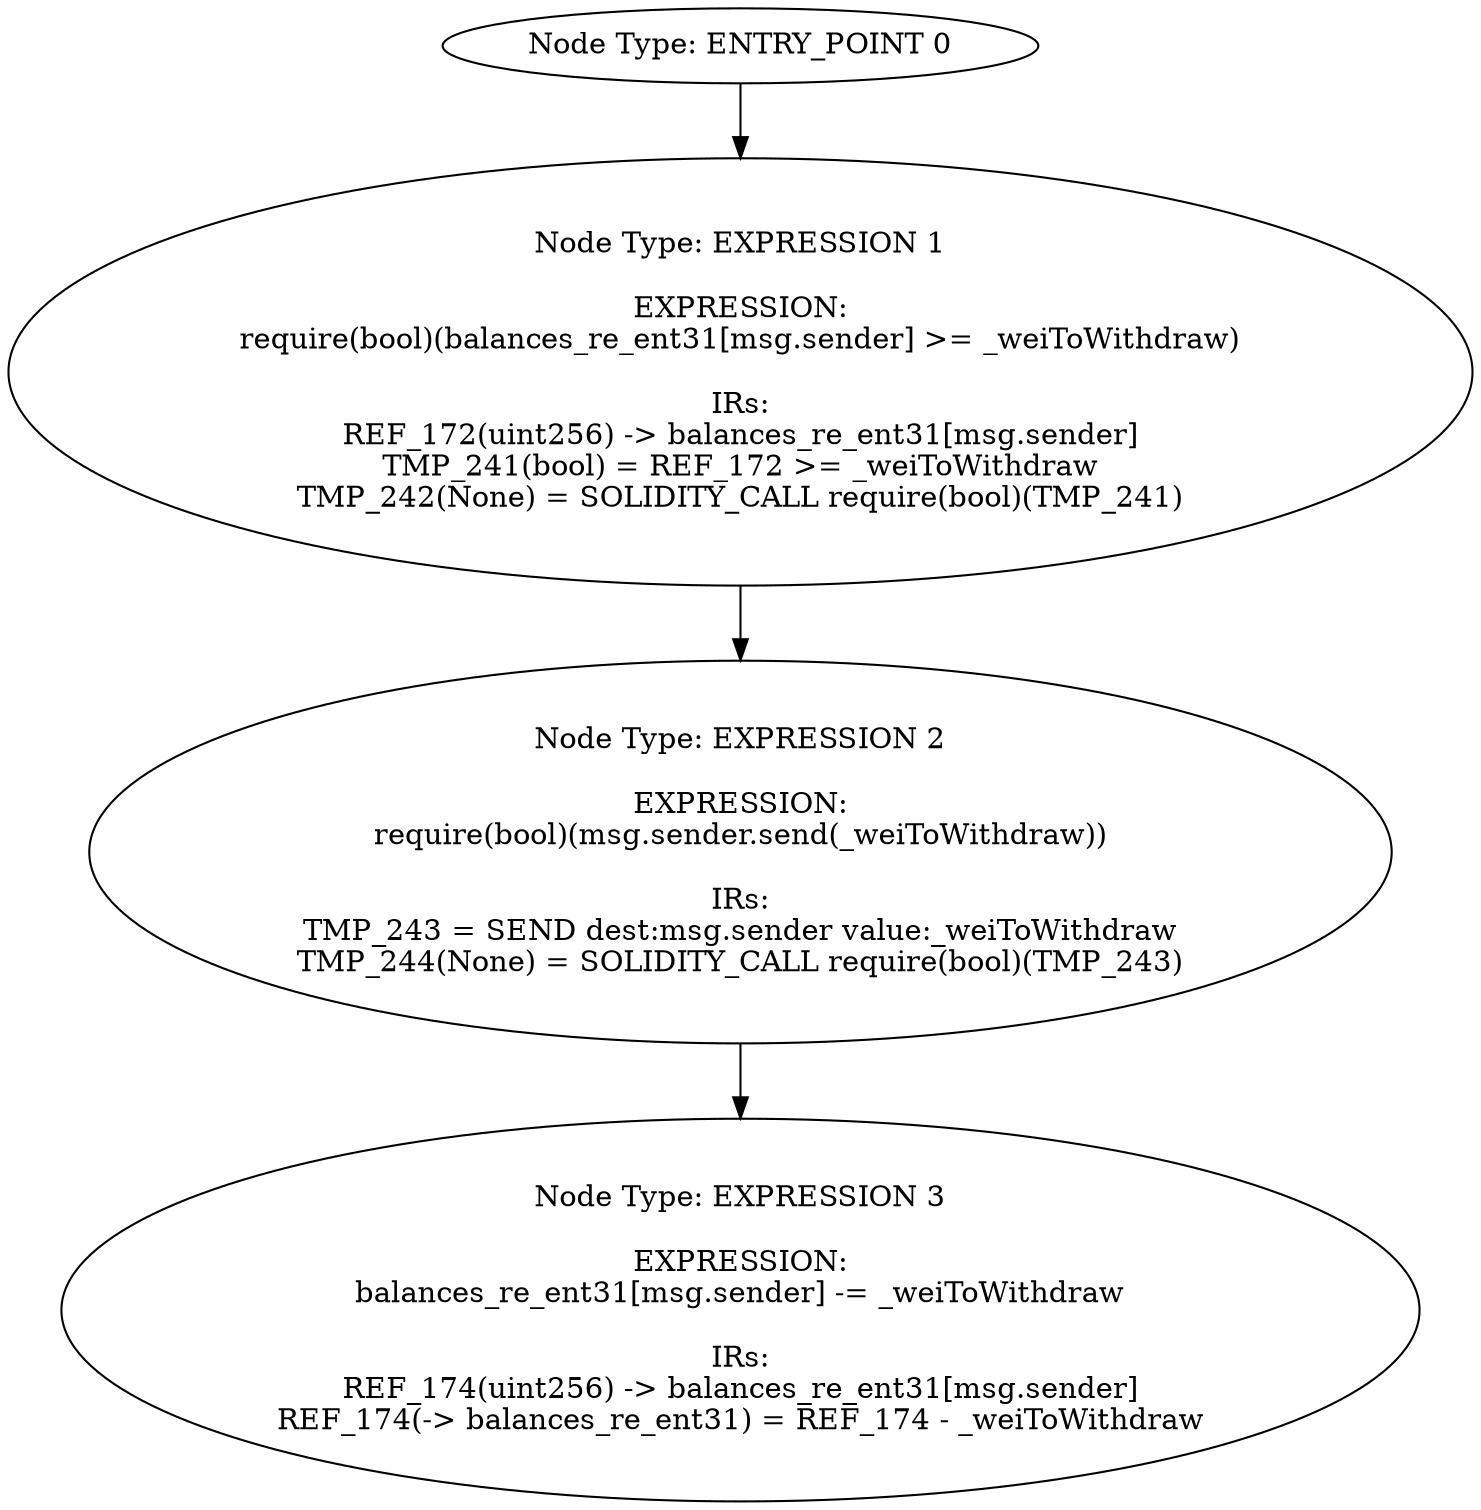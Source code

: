 digraph{
0[label="Node Type: ENTRY_POINT 0
"];
0->1;
1[label="Node Type: EXPRESSION 1

EXPRESSION:
require(bool)(balances_re_ent31[msg.sender] >= _weiToWithdraw)

IRs:
REF_172(uint256) -> balances_re_ent31[msg.sender]
TMP_241(bool) = REF_172 >= _weiToWithdraw
TMP_242(None) = SOLIDITY_CALL require(bool)(TMP_241)"];
1->2;
2[label="Node Type: EXPRESSION 2

EXPRESSION:
require(bool)(msg.sender.send(_weiToWithdraw))

IRs:
TMP_243 = SEND dest:msg.sender value:_weiToWithdraw
TMP_244(None) = SOLIDITY_CALL require(bool)(TMP_243)"];
2->3;
3[label="Node Type: EXPRESSION 3

EXPRESSION:
balances_re_ent31[msg.sender] -= _weiToWithdraw

IRs:
REF_174(uint256) -> balances_re_ent31[msg.sender]
REF_174(-> balances_re_ent31) = REF_174 - _weiToWithdraw"];
}
